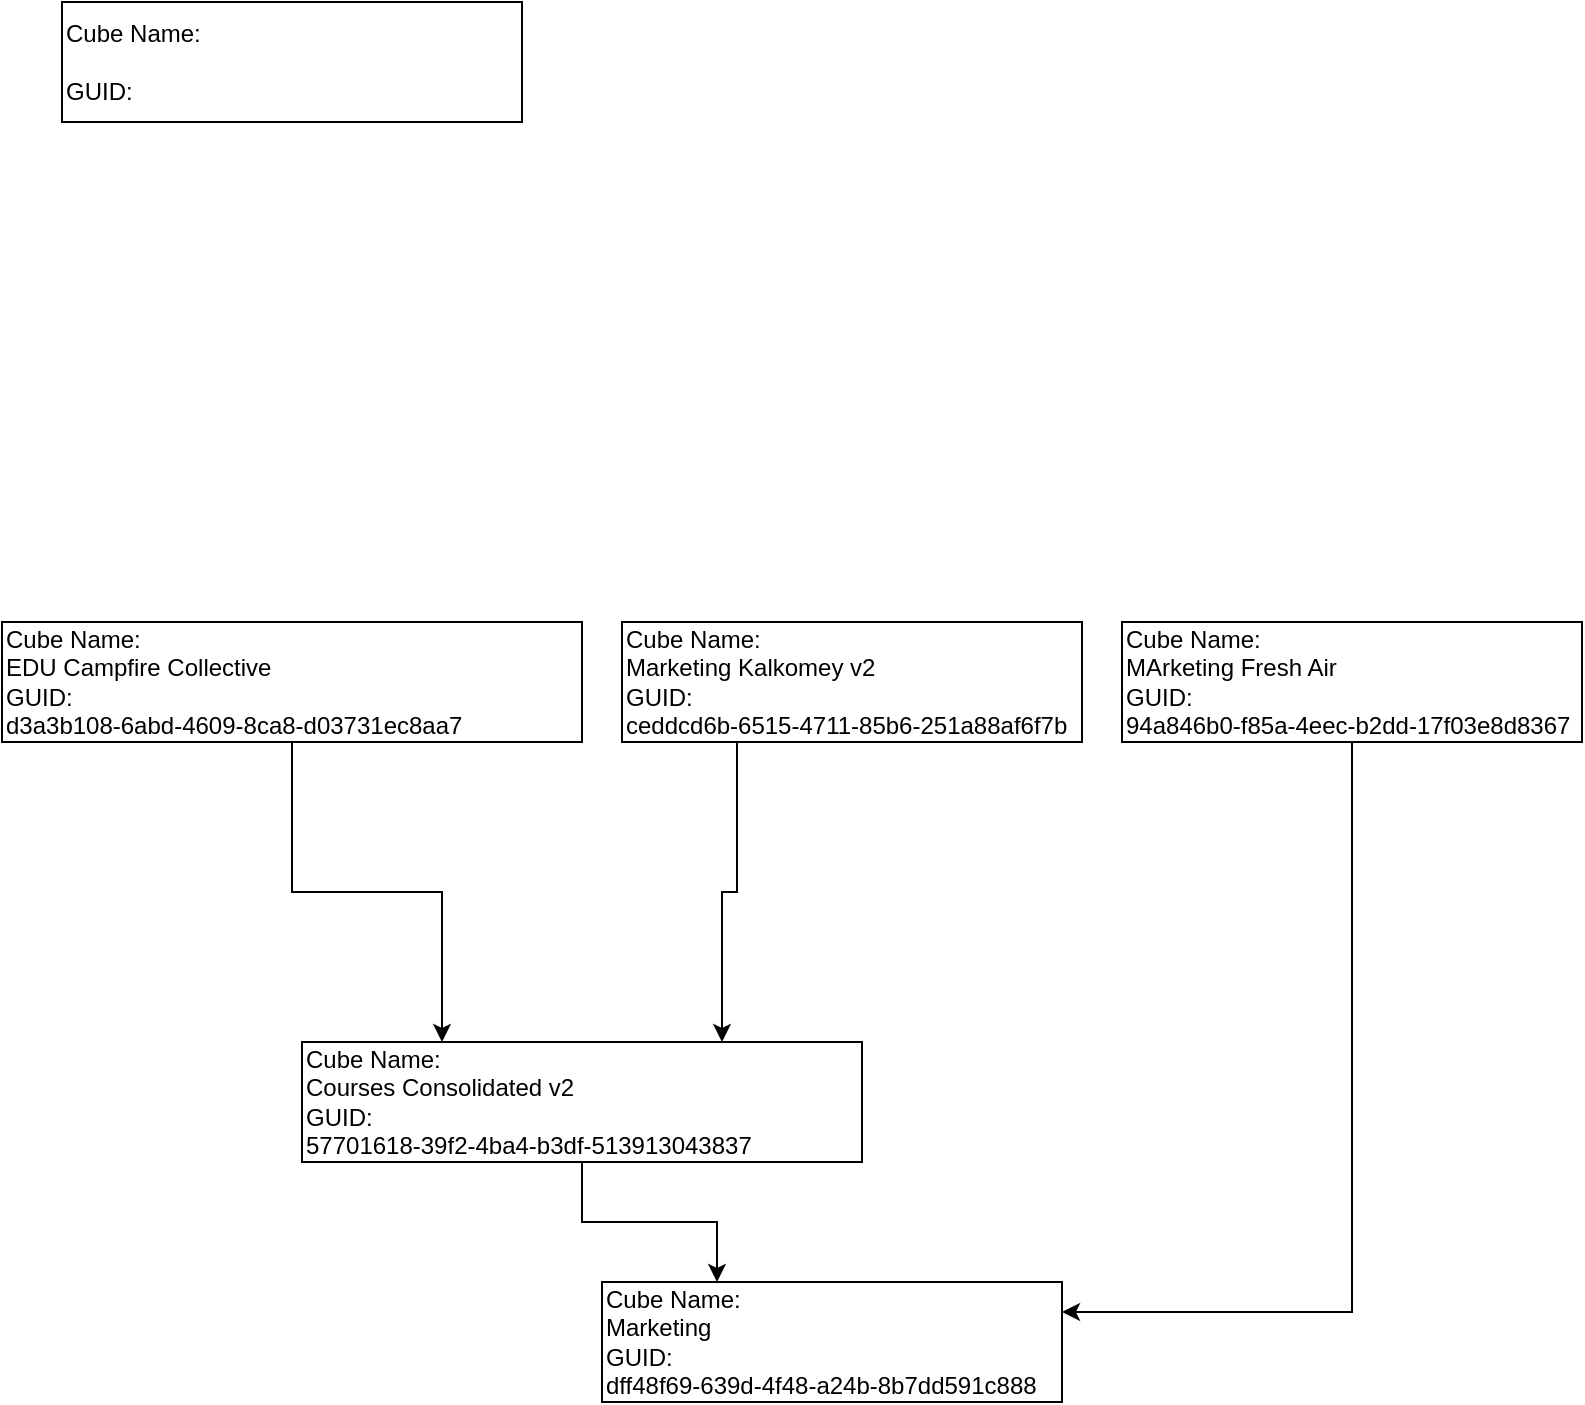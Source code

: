 <mxfile version="21.3.6" type="github">
  <diagram name="Page-1" id="ct8AoqX9kYLhrmAwCGm1">
    <mxGraphModel dx="1434" dy="796" grid="1" gridSize="10" guides="1" tooltips="1" connect="1" arrows="1" fold="1" page="1" pageScale="1" pageWidth="850" pageHeight="1100" math="0" shadow="0">
      <root>
        <mxCell id="0" />
        <mxCell id="1" parent="0" />
        <mxCell id="IMfL2nZYV4UlLK6mLsEN-9" style="edgeStyle=orthogonalEdgeStyle;rounded=0;orthogonalLoop=1;jettySize=auto;html=1;entryX=0.25;entryY=0;entryDx=0;entryDy=0;" parent="1" source="IMfL2nZYV4UlLK6mLsEN-1" target="IMfL2nZYV4UlLK6mLsEN-3" edge="1">
          <mxGeometry relative="1" as="geometry" />
        </mxCell>
        <mxCell id="IMfL2nZYV4UlLK6mLsEN-1" value="Cube Name:&lt;br&gt;Courses Consolidated v2&lt;br&gt;GUID:&lt;br&gt;57701618-39f2-4ba4-b3df-513913043837" style="rounded=0;whiteSpace=wrap;html=1;align=left;" parent="1" vertex="1">
          <mxGeometry x="170" y="580" width="280" height="60" as="geometry" />
        </mxCell>
        <mxCell id="IMfL2nZYV4UlLK6mLsEN-8" style="edgeStyle=orthogonalEdgeStyle;rounded=0;orthogonalLoop=1;jettySize=auto;html=1;entryX=0.25;entryY=0;entryDx=0;entryDy=0;" parent="1" source="IMfL2nZYV4UlLK6mLsEN-2" target="IMfL2nZYV4UlLK6mLsEN-1" edge="1">
          <mxGeometry relative="1" as="geometry" />
        </mxCell>
        <mxCell id="IMfL2nZYV4UlLK6mLsEN-2" value="Cube Name:&lt;br&gt;EDU Campfire Collective&lt;br&gt;GUID:&lt;br&gt;d3a3b108-6abd-4609-8ca8-d03731ec8aa7" style="rounded=0;whiteSpace=wrap;html=1;align=left;" parent="1" vertex="1">
          <mxGeometry x="20" y="370" width="290" height="60" as="geometry" />
        </mxCell>
        <mxCell id="IMfL2nZYV4UlLK6mLsEN-3" value="Cube Name:&lt;br&gt;Marketing&lt;br&gt;GUID:&lt;br&gt;dff48f69-639d-4f48-a24b-8b7dd591c888" style="rounded=0;whiteSpace=wrap;html=1;align=left;" parent="1" vertex="1">
          <mxGeometry x="320" y="700" width="230" height="60" as="geometry" />
        </mxCell>
        <mxCell id="IMfL2nZYV4UlLK6mLsEN-7" style="edgeStyle=orthogonalEdgeStyle;rounded=0;orthogonalLoop=1;jettySize=auto;html=1;exitX=0.25;exitY=1;exitDx=0;exitDy=0;entryX=0.75;entryY=0;entryDx=0;entryDy=0;" parent="1" source="IMfL2nZYV4UlLK6mLsEN-4" target="IMfL2nZYV4UlLK6mLsEN-1" edge="1">
          <mxGeometry relative="1" as="geometry" />
        </mxCell>
        <mxCell id="IMfL2nZYV4UlLK6mLsEN-4" value="Cube Name:&lt;br&gt;Marketing Kalkomey v2&lt;br&gt;GUID:&lt;br&gt;ceddcd6b-6515-4711-85b6-251a88af6f7b" style="rounded=0;whiteSpace=wrap;html=1;align=left;" parent="1" vertex="1">
          <mxGeometry x="330" y="370" width="230" height="60" as="geometry" />
        </mxCell>
        <mxCell id="IMfL2nZYV4UlLK6mLsEN-5" value="Cube Name:&lt;br&gt;&lt;br&gt;GUID:&lt;br&gt;" style="rounded=0;whiteSpace=wrap;html=1;align=left;" parent="1" vertex="1">
          <mxGeometry x="50" y="60" width="230" height="60" as="geometry" />
        </mxCell>
        <mxCell id="IMfL2nZYV4UlLK6mLsEN-10" style="edgeStyle=orthogonalEdgeStyle;rounded=0;orthogonalLoop=1;jettySize=auto;html=1;entryX=1;entryY=0.25;entryDx=0;entryDy=0;exitX=0.5;exitY=1;exitDx=0;exitDy=0;" parent="1" source="IMfL2nZYV4UlLK6mLsEN-6" target="IMfL2nZYV4UlLK6mLsEN-3" edge="1">
          <mxGeometry relative="1" as="geometry" />
        </mxCell>
        <mxCell id="IMfL2nZYV4UlLK6mLsEN-6" value="Cube Name:&lt;br&gt;MArketing Fresh Air&lt;br&gt;GUID:&lt;br&gt;94a846b0-f85a-4eec-b2dd-17f03e8d8367" style="rounded=0;whiteSpace=wrap;html=1;align=left;" parent="1" vertex="1">
          <mxGeometry x="580" y="370" width="230" height="60" as="geometry" />
        </mxCell>
      </root>
    </mxGraphModel>
  </diagram>
</mxfile>
